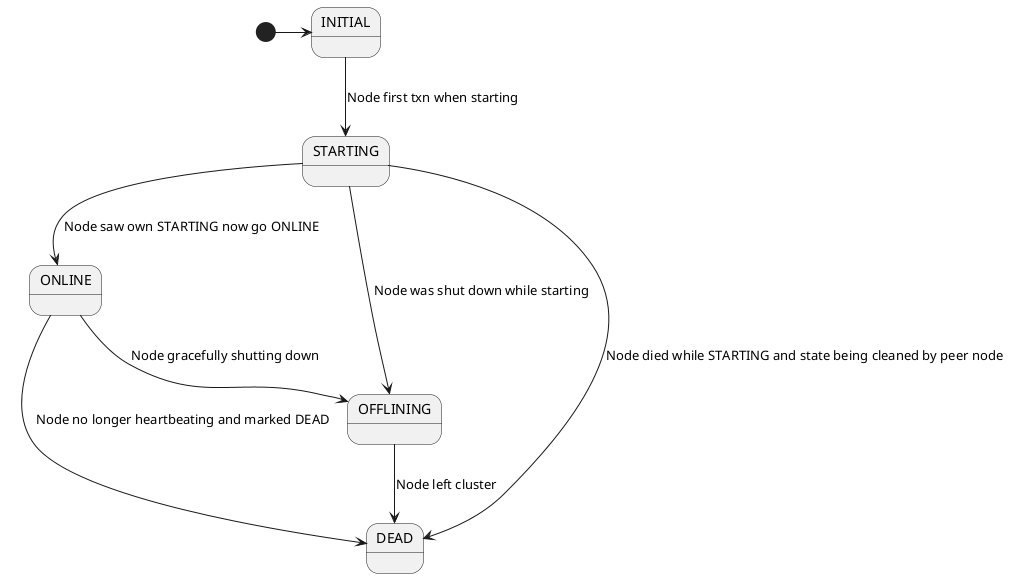 @startuml

[*] -> INITIAL
INITIAL --> STARTING : Node first txn when starting
STARTING --> ONLINE : Node saw own STARTING now go ONLINE
STARTING --> OFFLINING : Node was shut down while starting
STARTING --> DEAD : Node died while STARTING and state being cleaned by peer node
ONLINE --> OFFLINING : Node gracefully shutting down
ONLINE --> DEAD : Node no longer heartbeating and marked DEAD
OFFLINING --> DEAD : Node left cluster

@enduml
